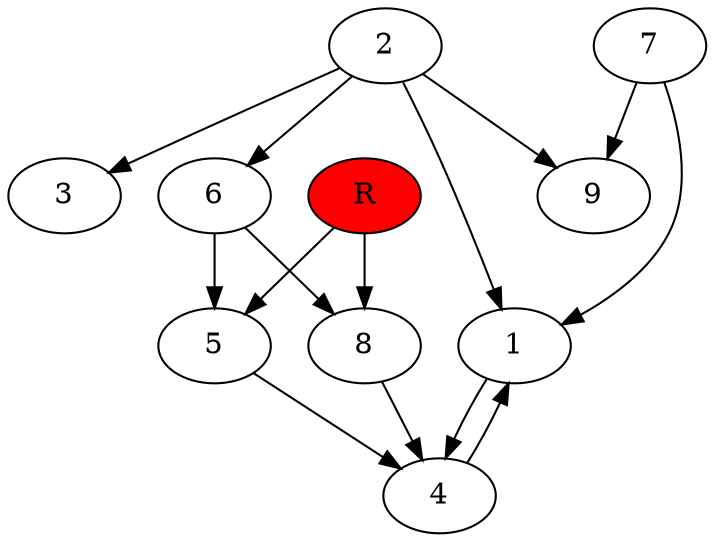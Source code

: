 digraph prb37150 {
	1
	2
	3
	4
	5
	6
	7
	8
	R [fillcolor="#ff0000" style=filled]
	1 -> 4
	2 -> 1
	2 -> 3
	2 -> 6
	2 -> 9
	4 -> 1
	5 -> 4
	6 -> 5
	6 -> 8
	7 -> 1
	7 -> 9
	8 -> 4
	R -> 5
	R -> 8
}
